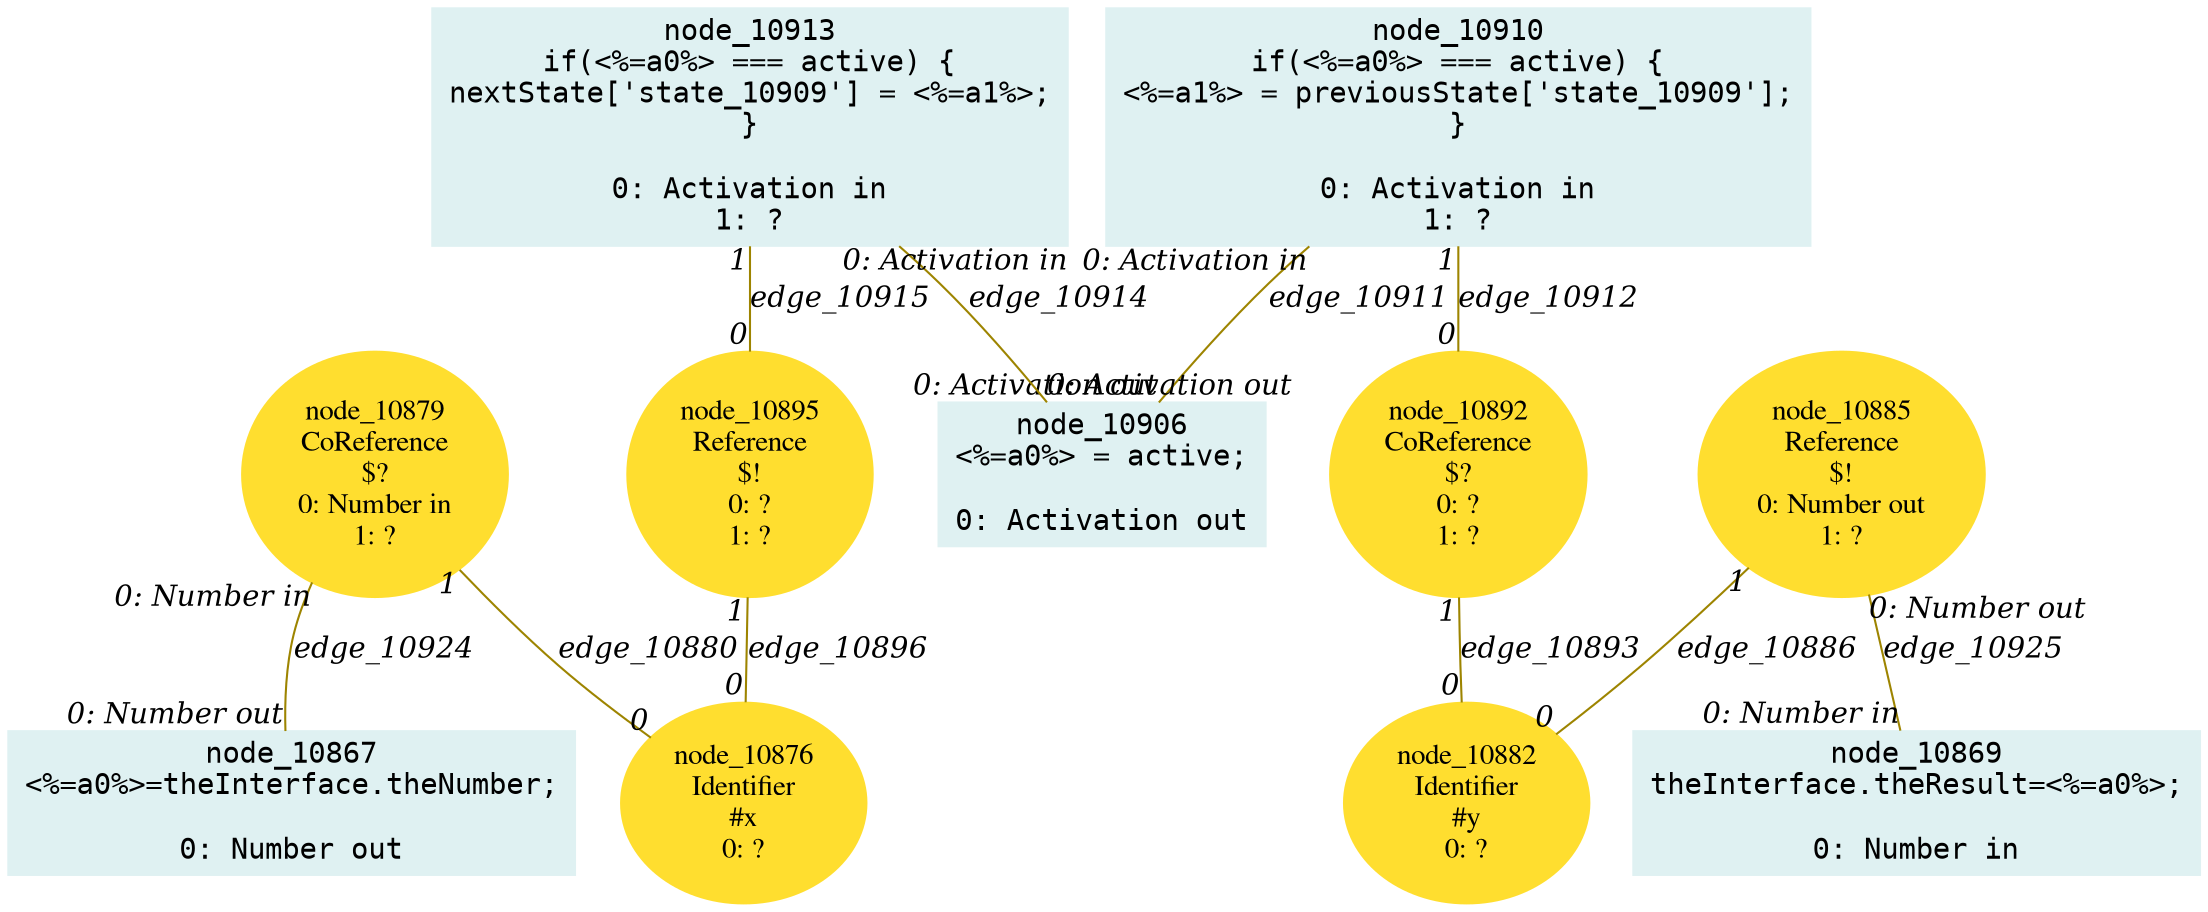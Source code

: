 digraph g{node_10867 [shape="box", style="filled", color="#dff1f2", fontname="Courier", label="node_10867
<%=a0%>=theInterface.theNumber;

0: Number out" ]
node_10869 [shape="box", style="filled", color="#dff1f2", fontname="Courier", label="node_10869
theInterface.theResult=<%=a0%>;

0: Number in" ]
node_10876 [shape="ellipse", style="filled", color="#ffde2f", fontname="Times", label="node_10876
Identifier
#x
0: ?" ]
node_10879 [shape="ellipse", style="filled", color="#ffde2f", fontname="Times", label="node_10879
CoReference
$?
0: Number in
1: ?" ]
node_10882 [shape="ellipse", style="filled", color="#ffde2f", fontname="Times", label="node_10882
Identifier
#y
0: ?" ]
node_10885 [shape="ellipse", style="filled", color="#ffde2f", fontname="Times", label="node_10885
Reference
$!
0: Number out
1: ?" ]
node_10892 [shape="ellipse", style="filled", color="#ffde2f", fontname="Times", label="node_10892
CoReference
$?
0: ?
1: ?" ]
node_10895 [shape="ellipse", style="filled", color="#ffde2f", fontname="Times", label="node_10895
Reference
$!
0: ?
1: ?" ]
node_10906 [shape="box", style="filled", color="#dff1f2", fontname="Courier", label="node_10906
<%=a0%> = active;

0: Activation out" ]
node_10910 [shape="box", style="filled", color="#dff1f2", fontname="Courier", label="node_10910
if(<%=a0%> === active) {
<%=a1%> = previousState['state_10909'];
}

0: Activation in
1: ?" ]
node_10913 [shape="box", style="filled", color="#dff1f2", fontname="Courier", label="node_10913
if(<%=a0%> === active) {
nextState['state_10909'] = <%=a1%>;
}

0: Activation in
1: ?" ]
node_10879 -> node_10876 [dir=none, arrowHead=none, fontname="Times-Italic", arrowsize=1, color="#9d8400", label="edge_10880",  headlabel="0", taillabel="1" ]
node_10885 -> node_10882 [dir=none, arrowHead=none, fontname="Times-Italic", arrowsize=1, color="#9d8400", label="edge_10886",  headlabel="0", taillabel="1" ]
node_10892 -> node_10882 [dir=none, arrowHead=none, fontname="Times-Italic", arrowsize=1, color="#9d8400", label="edge_10893",  headlabel="0", taillabel="1" ]
node_10895 -> node_10876 [dir=none, arrowHead=none, fontname="Times-Italic", arrowsize=1, color="#9d8400", label="edge_10896",  headlabel="0", taillabel="1" ]
node_10910 -> node_10906 [dir=none, arrowHead=none, fontname="Times-Italic", arrowsize=1, color="#9d8400", label="edge_10911",  headlabel="0: Activation out", taillabel="0: Activation in" ]
node_10910 -> node_10892 [dir=none, arrowHead=none, fontname="Times-Italic", arrowsize=1, color="#9d8400", label="edge_10912",  headlabel="0", taillabel="1" ]
node_10913 -> node_10906 [dir=none, arrowHead=none, fontname="Times-Italic", arrowsize=1, color="#9d8400", label="edge_10914",  headlabel="0: Activation out", taillabel="0: Activation in" ]
node_10913 -> node_10895 [dir=none, arrowHead=none, fontname="Times-Italic", arrowsize=1, color="#9d8400", label="edge_10915",  headlabel="0", taillabel="1" ]
node_10879 -> node_10867 [dir=none, arrowHead=none, fontname="Times-Italic", arrowsize=1, color="#9d8400", label="edge_10924",  headlabel="0: Number out", taillabel="0: Number in" ]
node_10885 -> node_10869 [dir=none, arrowHead=none, fontname="Times-Italic", arrowsize=1, color="#9d8400", label="edge_10925",  headlabel="0: Number in", taillabel="0: Number out" ]
}